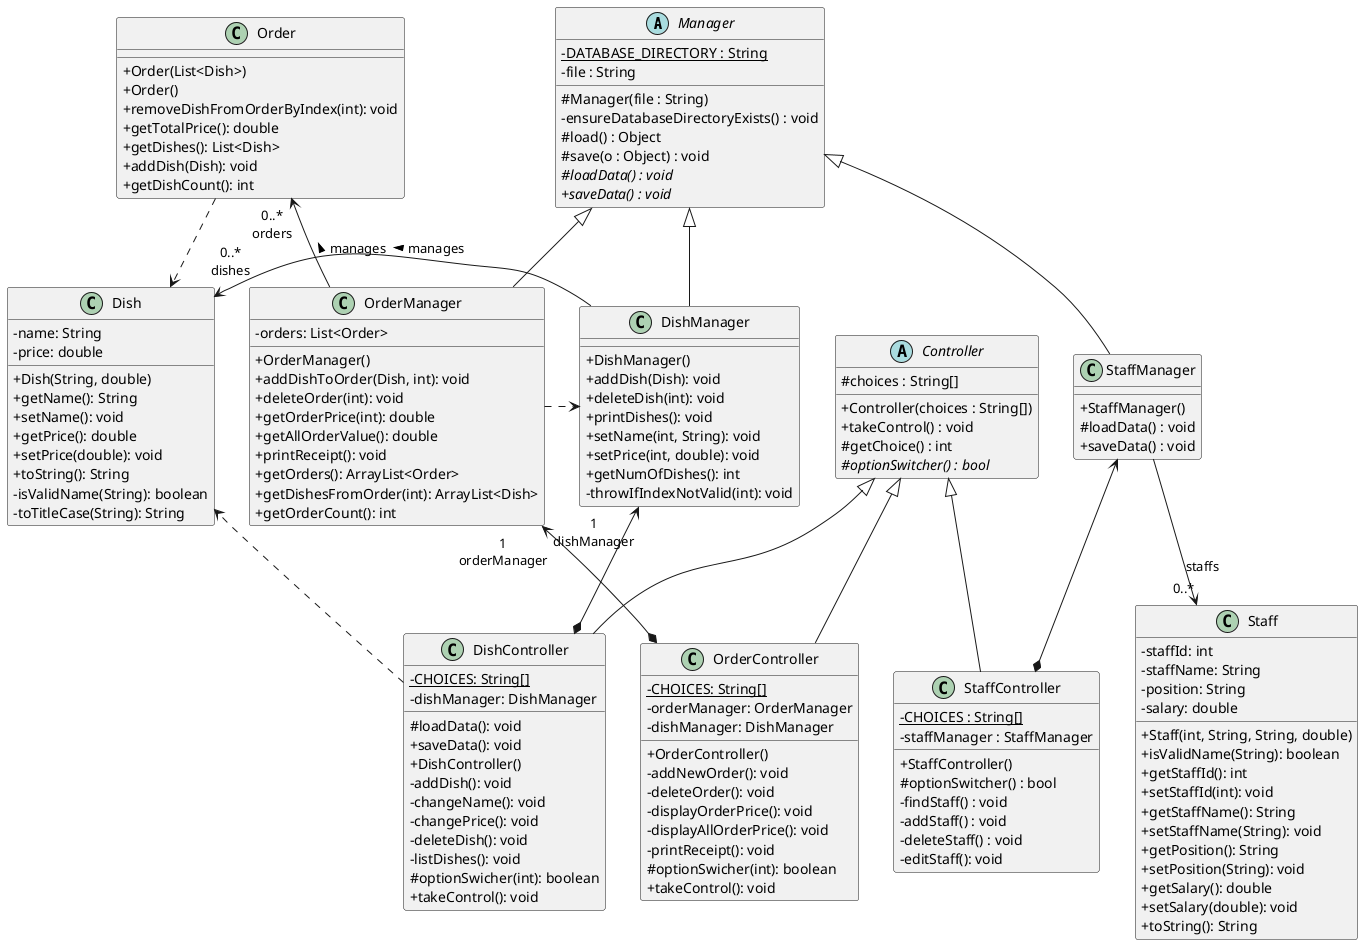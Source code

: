 @startuml
skinparam classAttributeIconSize 0
abstract class Manager {
-{static}DATABASE_DIRECTORY : String
-file : String
#Manager(file : String)
-ensureDatabaseDirectoryExists() : void
#load() : Object
#save(o : Object) : void
#{abstract}loadData() : void
+{abstract}saveData() : void
}

class StaffManager {
+StaffManager()
#loadData() : void
+saveData() : void
}

abstract class Controller {
#choices : String[]
+Controller(choices : String[])
+takeControl() : void
#getChoice() : int
#{abstract}optionSwitcher() : bool
}

class StaffController {
-{static}CHOICES : String[]
-staffManager : StaffManager
+StaffController()
#optionSwitcher() : bool
-findStaff() : void
-addStaff() : void
-deleteStaff() : void
-editStaff(): void
}

class Staff {
    -staffId: int
    -staffName: String
    -position: String
    -salary: double
    +Staff(int, String, String, double)
    +isValidName(String): boolean
    +getStaffId(): int
    +setStaffId(int): void
    +getStaffName(): String
    +setStaffName(String): void
    +getPosition(): String
    +setPosition(String): void
    +getSalary(): double
    +setSalary(double): void
    +toString(): String
}

class Dish {
    -name: String
    -price: double
    +Dish(String, double)
    +getName(): String
    +setName(): void
    +getPrice(): double
    +setPrice(double): void
    +toString(): String
    -isValidName(String): boolean
    -toTitleCase(String): String
}

class DishManager {
    +DishManager()
    +addDish(Dish): void
    +deleteDish(int): void
    +printDishes(): void
    +setName(int, String): void
    +setPrice(int, double): void
    +getNumOfDishes(): int
    -throwIfIndexNotValid(int): void
}

class DishController {
    -{static}CHOICES: String[]
    -dishManager: DishManager
    #loadData(): void
    +saveData(): void
    +DishController()
    -addDish(): void
    -changeName(): void
    -changePrice(): void
    -deleteDish(): void
    -listDishes(): void
    #optionSwicher(int): boolean
    +takeControl(): void
}

class Order {
    +Order(List<Dish>)
    +Order()
    +removeDishFromOrderByIndex(int): void
    +getTotalPrice(): double
    +getDishes(): List<Dish>
    +addDish(Dish): void
    +getDishCount(): int
}

class OrderManager {
    -orders: List<Order>
    +OrderManager()
    +addDishToOrder(Dish, int): void
    +deleteOrder(int): void
    +getOrderPrice(int): double
    +getAllOrderValue(): double
    +printReceipt(): void
    +getOrders(): ArrayList<Order>
    +getDishesFromOrder(int): ArrayList<Dish>
    +getOrderCount(): int
}

class OrderController {
    -{static}CHOICES: String[]
    -orderManager: OrderManager
    -dishManager: DishManager
    +OrderController()
    -addNewOrder(): void
    -deleteOrder(): void
    -displayOrderPrice(): void
    -displayAllOrderPrice(): void
    -printReceipt(): void
    #optionSwicher(int): boolean
    +takeControl(): void
}

'Staff relations
Manager <|-- StaffManager
StaffManager <--* StaffController
Controller <|-- StaffController
StaffManager --> "0..*" Staff : staffs

'Dish relations
Manager <|-- DishManager
Controller <|-- DishController
Dish "0..*\ndishes" <- DishManager: manages <
DishManager "1\ndishManager" <--* DishController
DishController .-> Dish

'Order relations
Manager <|-- OrderManager
Controller <|-- OrderController
Order "0..*\norders" <-- OrderManager: manages <
OrderManager "1\norderManager" <--* OrderController
OrderManager .> DishManager
Order ..> Dish

@enduml